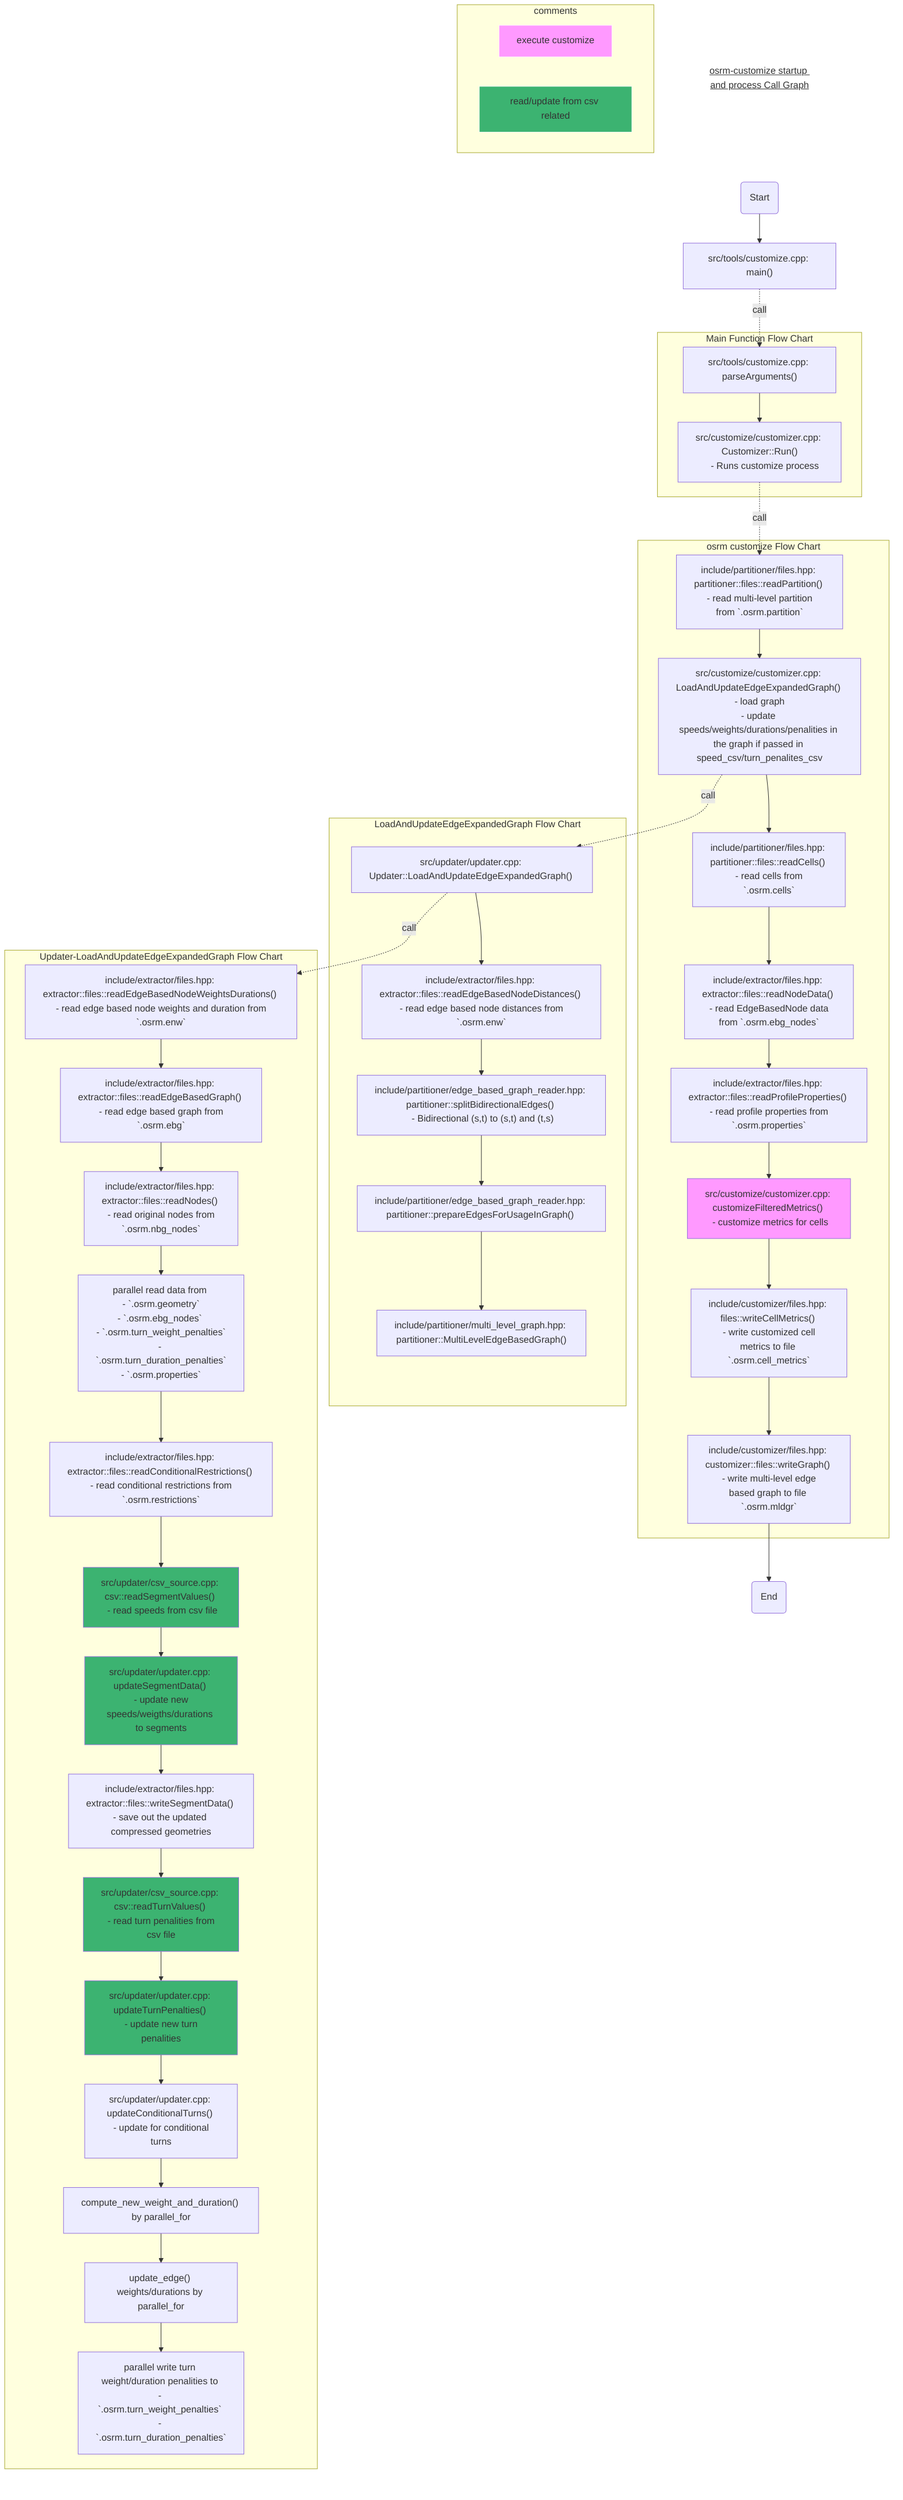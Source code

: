 %% Call below command to convert .mmd to .png
%%  Adjust -w or -H if necessary
%% mmdc -p puppeteer-config.json -i osrm-customize_startup_and_process_callgraph.mmd -o osrm-customize_startup_and_process_callgraph.mmd.png -w 3840 -H 2160

graph TD

Title[<u>osrm-customize startup and process Call Graph</u>]
Title-->Start
style Title fill:#FFF,stroke:#FFF
linkStyle 0 stroke:#FFF,stroke-width:0;

Start("Start") --> Main

Main["src/tools/customize.cpp: main()"] -. call .-> parseArguments["src/tools/customize.cpp: parseArguments()"]

subgraph Main Function Flow Chart
    parseArguments --> osrm_customize["src/customize/customizer.cpp: Customizer::Run()<p></p>    - Runs customize process"]
end

osrm_customize -. call .-> readPartition["include/partitioner/files.hpp: partitioner::files::readPartition() <p></p> - read multi-level partition from `.osrm.partition`"]

subgraph osrm customize Flow Chart

readPartition --> LoadAndUpdateEdgeExpandedGraph["src/customize/customizer.cpp: LoadAndUpdateEdgeExpandedGraph() <p></p> - load graph <p></p>- update speeds/weights/durations/penalities in the graph if passed in speed_csv/turn_penalites_csv"]
LoadAndUpdateEdgeExpandedGraph --> readCells["include/partitioner/files.hpp: partitioner::files::readCells() <p></p> - read cells from `.osrm.cells`"]
readCells --> readNodeData["include/extractor/files.hpp: extractor::files::readNodeData() <p></p> - read EdgeBasedNode data from `.osrm.ebg_nodes`"]
readNodeData --> readProfileProperties["include/extractor/files.hpp: extractor::files::readProfileProperties() <p></p> - read profile properties from `.osrm.properties`"]
readProfileProperties --> customizeFilteredMetrics["src/customize/customizer.cpp: customizeFilteredMetrics() <p></p> - customize metrics for cells"]
customizeFilteredMetrics --> writeCellMetrics["include/customizer/files.hpp: files::writeCellMetrics() <p></p> - write customized cell metrics to file `.osrm.cell_metrics`"]
writeCellMetrics --> writeGraph["include/customizer/files.hpp: customizer::files::writeGraph() <p></p> - write multi-level edge based graph to file `.osrm.mldgr`"]
end


subgraph LoadAndUpdateEdgeExpandedGraph Flow Chart

LoadAndUpdateEdgeExpandedGraph -. call .-> Updater_LoadAndUpdateEdgeExpandedGraph["src/updater/updater.cpp: Updater::LoadAndUpdateEdgeExpandedGraph() <p></p>"]
Updater_LoadAndUpdateEdgeExpandedGraph --> readEdgeBasedNodeDistances["include/extractor/files.hpp: extractor::files::readEdgeBasedNodeDistances() <p></p> - read edge based node distances from `.osrm.enw`"]
readEdgeBasedNodeDistances --> splitBidirectionalEdges["include/partitioner/edge_based_graph_reader.hpp: partitioner::splitBidirectionalEdges() <p></p> - Bidirectional (s,t) to (s,t) and (t,s) "]
splitBidirectionalEdges --> prepareEdgesForUsageInGraph["include/partitioner/edge_based_graph_reader.hpp: partitioner::prepareEdgesForUsageInGraph() <p></p>"]
prepareEdgesForUsageInGraph --> ConstructMultiLevelEdgeBasedGraph["include/partitioner/multi_level_graph.hpp: partitioner::MultiLevelEdgeBasedGraph()<p></p>"]
end

Updater_LoadAndUpdateEdgeExpandedGraph -. call .-> readEdgeBasedNodeWeightsDurations["include/extractor/files.hpp: extractor::files::readEdgeBasedNodeWeightsDurations() <p></p> - read edge based node weights and duration from `.osrm.enw`"]


subgraph Updater-LoadAndUpdateEdgeExpandedGraph Flow Chart

readEdgeBasedNodeWeightsDurations --> readEdgeBasedGraph["include/extractor/files.hpp: extractor::files::readEdgeBasedGraph() <p></p> - read edge based graph from `.osrm.ebg`"]
readEdgeBasedGraph --> readNodes["include/extractor/files.hpp: extractor::files::readNodes() <p></p> - read original nodes from `.osrm.nbg_nodes`"]
readNodes --> parallelReadSomeData["parallel read data from <p></p> - `.osrm.geometry` <p></p>- `.osrm.ebg_nodes` <p></p>- `.osrm.turn_weight_penalties`<p></p>- `.osrm.turn_duration_penalties`<p></p>- `.osrm.properties`"]
parallelReadSomeData --> readConditionalRestrictions["include/extractor/files.hpp: extractor::files::readConditionalRestrictions() <p></p> - read conditional restrictions from `.osrm.restrictions`"]
readConditionalRestrictions --> readSegmentValues["src/updater/csv_source.cpp: csv::readSegmentValues() <p></p> - read speeds from csv file"]
readSegmentValues --> updateSegmentData["src/updater/updater.cpp: updateSegmentData() <p></p> - update new speeds/weigths/durations to segments"]
updateSegmentData --> writeSegmentData["include/extractor/files.hpp: extractor::files::writeSegmentData() - save out the updated compressed geometries"]
writeSegmentData --> readTurnValues["src/updater/csv_source.cpp: csv::readTurnValues() <p></p> - read turn penalities from csv file"]
readTurnValues --> updateTurnPenalties["src/updater/updater.cpp: updateTurnPenalties() <p></p> - update new turn penalities"]
updateTurnPenalties --> updateConditionalTurns["src/updater/updater.cpp: updateConditionalTurns() <p></p> - update for conditional turns"]
updateConditionalTurns --> parallel_compute_new_weight_and_duration["compute_new_weight_and_duration() by parallel_for"]
parallel_compute_new_weight_and_duration --> parallel_update_edge["update_edge() weights/durations by parallel_for"]
parallel_update_edge --> parallelWriteTurnData["parallel write turn weight/duration penalities to <p></p>- `.osrm.turn_weight_penalties` <p></p>- `.osrm.turn_duration_penalties`"]
end

writeGraph --> End("End")


style customizeFilteredMetrics fill:#f9f,stroke: 5, 5

style readSegmentValues fill:#3CB371,stroke: 5, 5
style updateSegmentData fill:#3CB371,stroke: 5, 5
style readTurnValues fill:#3CB371,stroke: 5, 5
style updateTurnPenalties fill:#3CB371,stroke: 5, 5

subgraph comments
commentPink["execute customize"] 
commentGreen["read/update from csv related"]
style commentPink fill:#f9f,stroke:#FFF
style commentGreen fill:#3CB371,stroke:#FFF
end